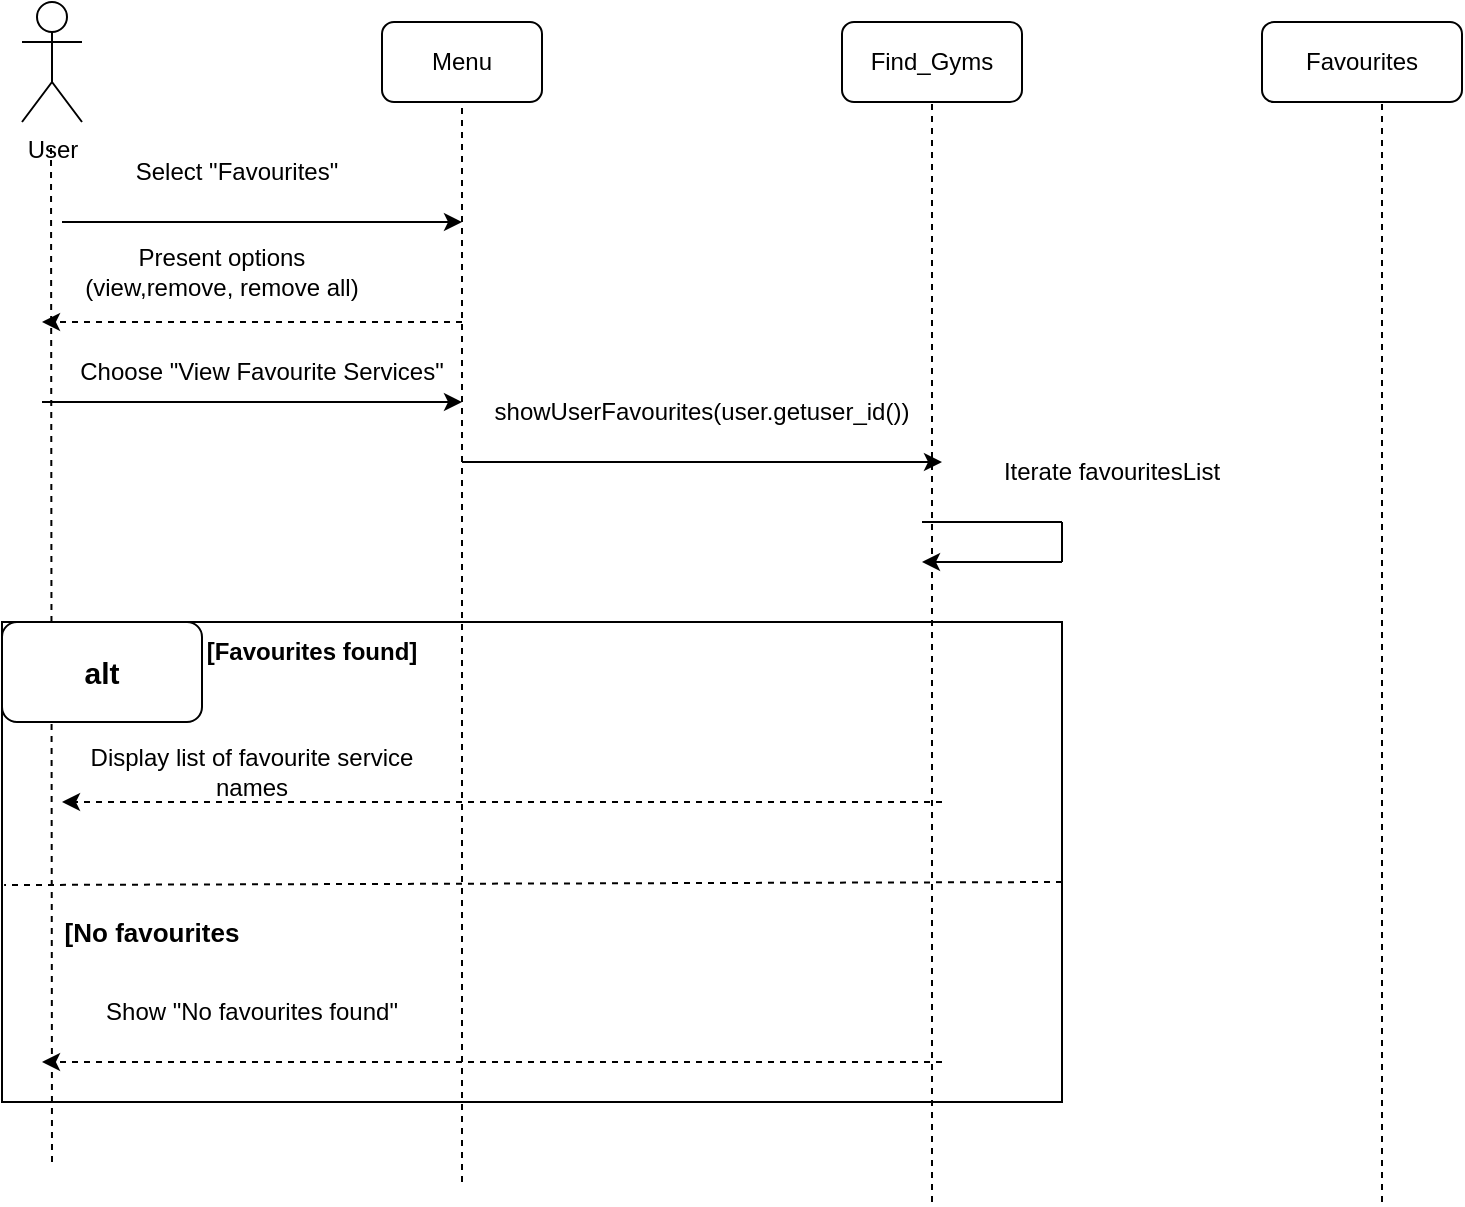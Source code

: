 <mxfile version="26.2.2">
  <diagram name="Page-1" id="KdgNcee-aODST-VSIGgP">
    <mxGraphModel dx="3037" dy="521" grid="1" gridSize="10" guides="1" tooltips="1" connect="1" arrows="1" fold="1" page="1" pageScale="1" pageWidth="850" pageHeight="1100" math="0" shadow="0">
      <root>
        <mxCell id="0" />
        <mxCell id="1" parent="0" />
        <mxCell id="RYpzuUhJRHO_QIAWk-TS-28" value="" style="rounded=0;whiteSpace=wrap;html=1;" parent="1" vertex="1">
          <mxGeometry x="-2450" y="360" width="530" height="240" as="geometry" />
        </mxCell>
        <mxCell id="RYpzuUhJRHO_QIAWk-TS-1" value="User" style="shape=umlActor;verticalLabelPosition=bottom;verticalAlign=top;html=1;outlineConnect=0;" parent="1" vertex="1">
          <mxGeometry x="-2440" y="50" width="30" height="60" as="geometry" />
        </mxCell>
        <mxCell id="RYpzuUhJRHO_QIAWk-TS-2" value="" style="endArrow=none;dashed=1;html=1;rounded=0;" parent="1" edge="1">
          <mxGeometry width="50" height="50" relative="1" as="geometry">
            <mxPoint x="-2425" y="630" as="sourcePoint" />
            <mxPoint x="-2425.5" y="120" as="targetPoint" />
          </mxGeometry>
        </mxCell>
        <mxCell id="RYpzuUhJRHO_QIAWk-TS-12" value="Menu" style="rounded=1;whiteSpace=wrap;html=1;" parent="1" vertex="1">
          <mxGeometry x="-2260" y="60" width="80" height="40" as="geometry" />
        </mxCell>
        <mxCell id="RYpzuUhJRHO_QIAWk-TS-13" value="" style="endArrow=none;dashed=1;html=1;rounded=0;" parent="1" edge="1">
          <mxGeometry width="50" height="50" relative="1" as="geometry">
            <mxPoint x="-2220" y="640" as="sourcePoint" />
            <mxPoint x="-2220" y="100" as="targetPoint" />
          </mxGeometry>
        </mxCell>
        <mxCell id="RYpzuUhJRHO_QIAWk-TS-14" value="" style="endArrow=classic;html=1;rounded=0;" parent="1" edge="1">
          <mxGeometry width="50" height="50" relative="1" as="geometry">
            <mxPoint x="-2420" y="160" as="sourcePoint" />
            <mxPoint x="-2220" y="160" as="targetPoint" />
          </mxGeometry>
        </mxCell>
        <mxCell id="RYpzuUhJRHO_QIAWk-TS-19" value="" style="endArrow=classic;html=1;rounded=0;" parent="1" edge="1">
          <mxGeometry width="50" height="50" relative="1" as="geometry">
            <mxPoint x="-2350" y="160" as="sourcePoint" />
            <mxPoint x="-2350" y="160" as="targetPoint" />
          </mxGeometry>
        </mxCell>
        <mxCell id="RYpzuUhJRHO_QIAWk-TS-20" value="" style="endArrow=classic;html=1;rounded=0;dashed=1;" parent="1" edge="1">
          <mxGeometry width="50" height="50" relative="1" as="geometry">
            <mxPoint x="-2220" y="210" as="sourcePoint" />
            <mxPoint x="-2430" y="210" as="targetPoint" />
          </mxGeometry>
        </mxCell>
        <mxCell id="RYpzuUhJRHO_QIAWk-TS-21" value="Present options (view,remove, remove all)" style="text;html=1;align=center;verticalAlign=middle;whiteSpace=wrap;rounded=0;" parent="1" vertex="1">
          <mxGeometry x="-2410" y="170" width="140" height="30" as="geometry" />
        </mxCell>
        <mxCell id="RYpzuUhJRHO_QIAWk-TS-22" value="Select &quot;Favourites&quot;" style="text;html=1;align=center;verticalAlign=middle;whiteSpace=wrap;rounded=0;" parent="1" vertex="1">
          <mxGeometry x="-2385" y="120" width="105" height="30" as="geometry" />
        </mxCell>
        <mxCell id="RYpzuUhJRHO_QIAWk-TS-23" value="" style="endArrow=classic;html=1;rounded=0;" parent="1" edge="1">
          <mxGeometry width="50" height="50" relative="1" as="geometry">
            <mxPoint x="-2430" y="250" as="sourcePoint" />
            <mxPoint x="-2220" y="250" as="targetPoint" />
          </mxGeometry>
        </mxCell>
        <mxCell id="RYpzuUhJRHO_QIAWk-TS-24" value="Choose &quot;View Favourite Services&quot;" style="text;html=1;align=center;verticalAlign=middle;whiteSpace=wrap;rounded=0;" parent="1" vertex="1">
          <mxGeometry x="-2415" y="220" width="190" height="30" as="geometry" />
        </mxCell>
        <mxCell id="RYpzuUhJRHO_QIAWk-TS-25" value="Find_Gyms" style="rounded=1;whiteSpace=wrap;html=1;" parent="1" vertex="1">
          <mxGeometry x="-2030" y="60" width="90" height="40" as="geometry" />
        </mxCell>
        <mxCell id="RYpzuUhJRHO_QIAWk-TS-26" value="" style="endArrow=none;dashed=1;html=1;rounded=0;entryX=0.5;entryY=1;entryDx=0;entryDy=0;" parent="1" target="RYpzuUhJRHO_QIAWk-TS-25" edge="1">
          <mxGeometry width="50" height="50" relative="1" as="geometry">
            <mxPoint x="-1985" y="650" as="sourcePoint" />
            <mxPoint x="-1980" y="130" as="targetPoint" />
          </mxGeometry>
        </mxCell>
        <mxCell id="RYpzuUhJRHO_QIAWk-TS-29" value="&lt;b&gt;&lt;font style=&quot;font-size: 15px;&quot;&gt;alt&lt;/font&gt;&lt;/b&gt;" style="rounded=1;whiteSpace=wrap;html=1;" parent="1" vertex="1">
          <mxGeometry x="-2450" y="360" width="100" height="50" as="geometry" />
        </mxCell>
        <mxCell id="RYpzuUhJRHO_QIAWk-TS-30" value="" style="endArrow=classic;html=1;rounded=0;" parent="1" edge="1">
          <mxGeometry width="50" height="50" relative="1" as="geometry">
            <mxPoint x="-2220" y="280" as="sourcePoint" />
            <mxPoint x="-1980" y="280" as="targetPoint" />
          </mxGeometry>
        </mxCell>
        <mxCell id="RYpzuUhJRHO_QIAWk-TS-32" value="showUserFavourites(user.getuser_id())" style="text;html=1;align=center;verticalAlign=middle;whiteSpace=wrap;rounded=0;" parent="1" vertex="1">
          <mxGeometry x="-2200" y="240" width="200" height="30" as="geometry" />
        </mxCell>
        <mxCell id="RYpzuUhJRHO_QIAWk-TS-34" value="Display list of favourite service names" style="text;html=1;align=center;verticalAlign=middle;whiteSpace=wrap;rounded=0;" parent="1" vertex="1">
          <mxGeometry x="-2425" y="420" width="200" height="30" as="geometry" />
        </mxCell>
        <mxCell id="RYpzuUhJRHO_QIAWk-TS-36" value="" style="endArrow=classic;html=1;rounded=0;dashed=1;" parent="1" edge="1">
          <mxGeometry width="50" height="50" relative="1" as="geometry">
            <mxPoint x="-1980" y="580" as="sourcePoint" />
            <mxPoint x="-2430" y="580" as="targetPoint" />
          </mxGeometry>
        </mxCell>
        <mxCell id="RYpzuUhJRHO_QIAWk-TS-37" value="Show &quot;No favourites found&quot;" style="text;html=1;align=center;verticalAlign=middle;whiteSpace=wrap;rounded=0;" parent="1" vertex="1">
          <mxGeometry x="-2420" y="540" width="190" height="30" as="geometry" />
        </mxCell>
        <mxCell id="RYpzuUhJRHO_QIAWk-TS-38" value="&lt;b&gt;&lt;font&gt;[Favourites found]&lt;/font&gt;&lt;/b&gt;" style="text;html=1;align=center;verticalAlign=middle;whiteSpace=wrap;rounded=0;" parent="1" vertex="1">
          <mxGeometry x="-2350" y="360" width="110" height="30" as="geometry" />
        </mxCell>
        <mxCell id="RYpzuUhJRHO_QIAWk-TS-44" value="" style="endArrow=classic;html=1;rounded=0;dashed=1;" parent="1" edge="1">
          <mxGeometry width="50" height="50" relative="1" as="geometry">
            <mxPoint x="-1980" y="450" as="sourcePoint" />
            <mxPoint x="-2420" y="450" as="targetPoint" />
          </mxGeometry>
        </mxCell>
        <mxCell id="RYpzuUhJRHO_QIAWk-TS-45" value="&lt;b&gt;&lt;font style=&quot;font-size: 13px;&quot;&gt;[No favourites&lt;/font&gt;&lt;/b&gt;" style="text;html=1;align=center;verticalAlign=middle;whiteSpace=wrap;rounded=0;" parent="1" vertex="1">
          <mxGeometry x="-2420" y="500" width="90" height="30" as="geometry" />
        </mxCell>
        <mxCell id="RYpzuUhJRHO_QIAWk-TS-58" value="Favourites" style="rounded=1;whiteSpace=wrap;html=1;" parent="1" vertex="1">
          <mxGeometry x="-1820" y="60" width="100" height="40" as="geometry" />
        </mxCell>
        <mxCell id="RYpzuUhJRHO_QIAWk-TS-59" value="" style="endArrow=none;dashed=1;html=1;rounded=0;" parent="1" edge="1">
          <mxGeometry width="50" height="50" relative="1" as="geometry">
            <mxPoint x="-1760" y="650" as="sourcePoint" />
            <mxPoint x="-1760" y="100" as="targetPoint" />
          </mxGeometry>
        </mxCell>
        <mxCell id="RYpzuUhJRHO_QIAWk-TS-60" value="" style="endArrow=none;html=1;rounded=0;" parent="1" edge="1">
          <mxGeometry width="50" height="50" relative="1" as="geometry">
            <mxPoint x="-1990" y="310" as="sourcePoint" />
            <mxPoint x="-1920" y="310" as="targetPoint" />
          </mxGeometry>
        </mxCell>
        <mxCell id="RYpzuUhJRHO_QIAWk-TS-61" value="" style="endArrow=none;html=1;rounded=0;" parent="1" edge="1">
          <mxGeometry width="50" height="50" relative="1" as="geometry">
            <mxPoint x="-1920" y="310" as="sourcePoint" />
            <mxPoint x="-1920" y="330" as="targetPoint" />
          </mxGeometry>
        </mxCell>
        <mxCell id="RYpzuUhJRHO_QIAWk-TS-62" value="" style="endArrow=classic;html=1;rounded=0;" parent="1" edge="1">
          <mxGeometry width="50" height="50" relative="1" as="geometry">
            <mxPoint x="-1920" y="330" as="sourcePoint" />
            <mxPoint x="-1990" y="330" as="targetPoint" />
          </mxGeometry>
        </mxCell>
        <mxCell id="RYpzuUhJRHO_QIAWk-TS-63" value="Iterate favouritesList" style="text;html=1;align=center;verticalAlign=middle;whiteSpace=wrap;rounded=0;" parent="1" vertex="1">
          <mxGeometry x="-1960" y="270" width="130" height="30" as="geometry" />
        </mxCell>
        <mxCell id="RYpzuUhJRHO_QIAWk-TS-64" value="" style="endArrow=none;dashed=1;html=1;rounded=0;entryX=0.002;entryY=0.548;entryDx=0;entryDy=0;entryPerimeter=0;" parent="1" target="RYpzuUhJRHO_QIAWk-TS-28" edge="1">
          <mxGeometry width="50" height="50" relative="1" as="geometry">
            <mxPoint x="-1920" y="490" as="sourcePoint" />
            <mxPoint x="-1870" y="440" as="targetPoint" />
          </mxGeometry>
        </mxCell>
      </root>
    </mxGraphModel>
  </diagram>
</mxfile>
